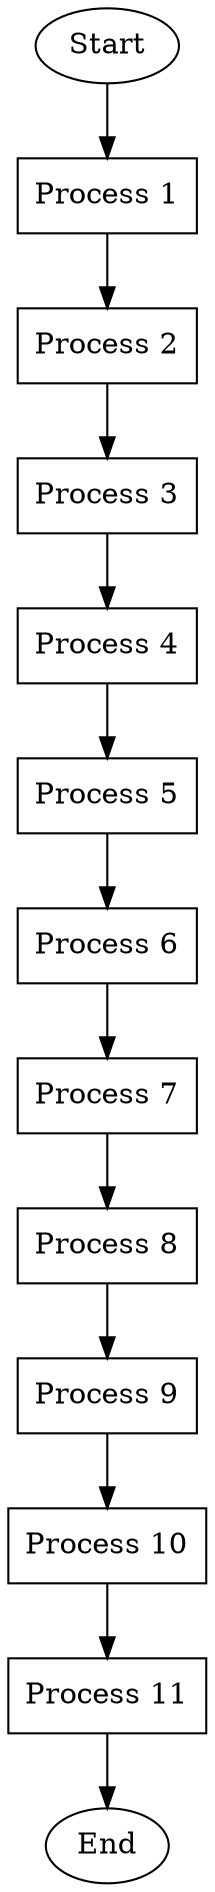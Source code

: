 // Linear Flowchart 30
digraph {
	rankdir=TB
	1 [label=Start shape=oval]
	2 [label="Process 1" shape=box]
	1 -> 2
	3 [label="Process 2" shape=box]
	2 -> 3
	4 [label="Process 3" shape=box]
	3 -> 4
	5 [label="Process 4" shape=box]
	4 -> 5
	6 [label="Process 5" shape=box]
	5 -> 6
	7 [label="Process 6" shape=box]
	6 -> 7
	8 [label="Process 7" shape=box]
	7 -> 8
	9 [label="Process 8" shape=box]
	8 -> 9
	10 [label="Process 9" shape=box]
	9 -> 10
	11 [label="Process 10" shape=box]
	10 -> 11
	12 [label="Process 11" shape=box]
	11 -> 12
	13 [label=End shape=oval]
	12 -> 13
}
